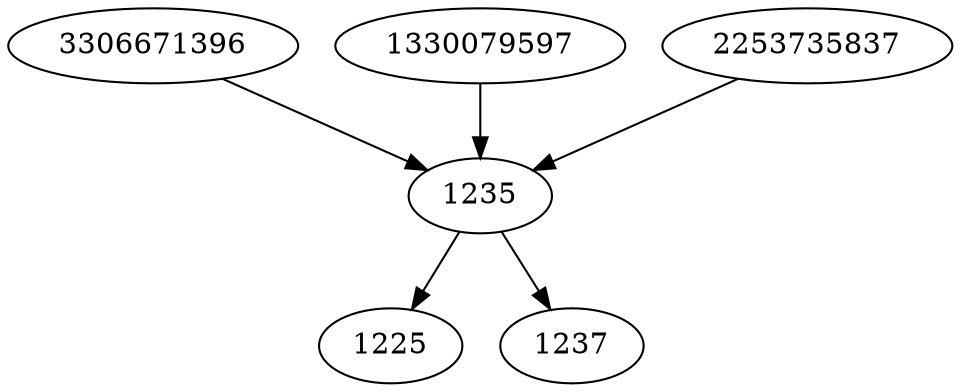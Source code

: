 strict digraph  {
3306671396;
1225;
1330079597;
1235;
1237;
2253735837;
3306671396 -> 1235;
1330079597 -> 1235;
1235 -> 1225;
1235 -> 1237;
2253735837 -> 1235;
}
